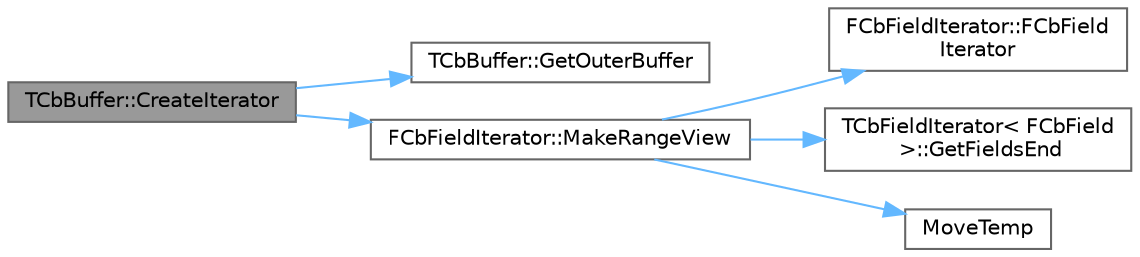 digraph "TCbBuffer::CreateIterator"
{
 // INTERACTIVE_SVG=YES
 // LATEX_PDF_SIZE
  bgcolor="transparent";
  edge [fontname=Helvetica,fontsize=10,labelfontname=Helvetica,labelfontsize=10];
  node [fontname=Helvetica,fontsize=10,shape=box,height=0.2,width=0.4];
  rankdir="LR";
  Node1 [id="Node000001",label="TCbBuffer::CreateIterator",height=0.2,width=0.4,color="gray40", fillcolor="grey60", style="filled", fontcolor="black",tooltip="Create an iterator for the fields of an array or object, otherwise an empty iterator."];
  Node1 -> Node2 [id="edge1_Node000001_Node000002",color="steelblue1",style="solid",tooltip=" "];
  Node2 [id="Node000002",label="TCbBuffer::GetOuterBuffer",height=0.2,width=0.4,color="grey40", fillcolor="white", style="filled",URL="$d6/d0b/classTCbBuffer.html#a505c401f77909a1abbfcb587ec1ad146",tooltip="Returns the outer buffer (if any) that contains this value."];
  Node1 -> Node3 [id="edge2_Node000001_Node000003",color="steelblue1",style="solid",tooltip=" "];
  Node3 [id="Node000003",label="FCbFieldIterator::MakeRangeView",height=0.2,width=0.4,color="grey40", fillcolor="white", style="filled",URL="$d5/d1a/classFCbFieldIterator.html#a137b5bc9d499b4d4f7c93253adaf5dd4",tooltip="Construct a field range from an iterator and its optional outer buffer."];
  Node3 -> Node4 [id="edge3_Node000003_Node000004",color="steelblue1",style="solid",tooltip=" "];
  Node4 [id="Node000004",label="FCbFieldIterator::FCbField\lIterator",height=0.2,width=0.4,color="grey40", fillcolor="white", style="filled",URL="$d5/d1a/classFCbFieldIterator.html#a184aa99f4a2460d121a8cad1dc8c0a69",tooltip="Construct an empty field range."];
  Node3 -> Node5 [id="edge4_Node000003_Node000005",color="steelblue1",style="solid",tooltip=" "];
  Node5 [id="Node000005",label="TCbFieldIterator\< FCbField\l \>::GetFieldsEnd",height=0.2,width=0.4,color="grey40", fillcolor="white", style="filled",URL="$d5/de3/classTCbFieldIterator.html#a39ca94e4ef07bc7875ad182c7048ba56",tooltip=" "];
  Node3 -> Node6 [id="edge5_Node000003_Node000006",color="steelblue1",style="solid",tooltip=" "];
  Node6 [id="Node000006",label="MoveTemp",height=0.2,width=0.4,color="grey40", fillcolor="white", style="filled",URL="$d4/d24/UnrealTemplate_8h.html#ad5e6c049aeb9c9115fec514ba581dbb6",tooltip="MoveTemp will cast a reference to an rvalue reference."];
}
